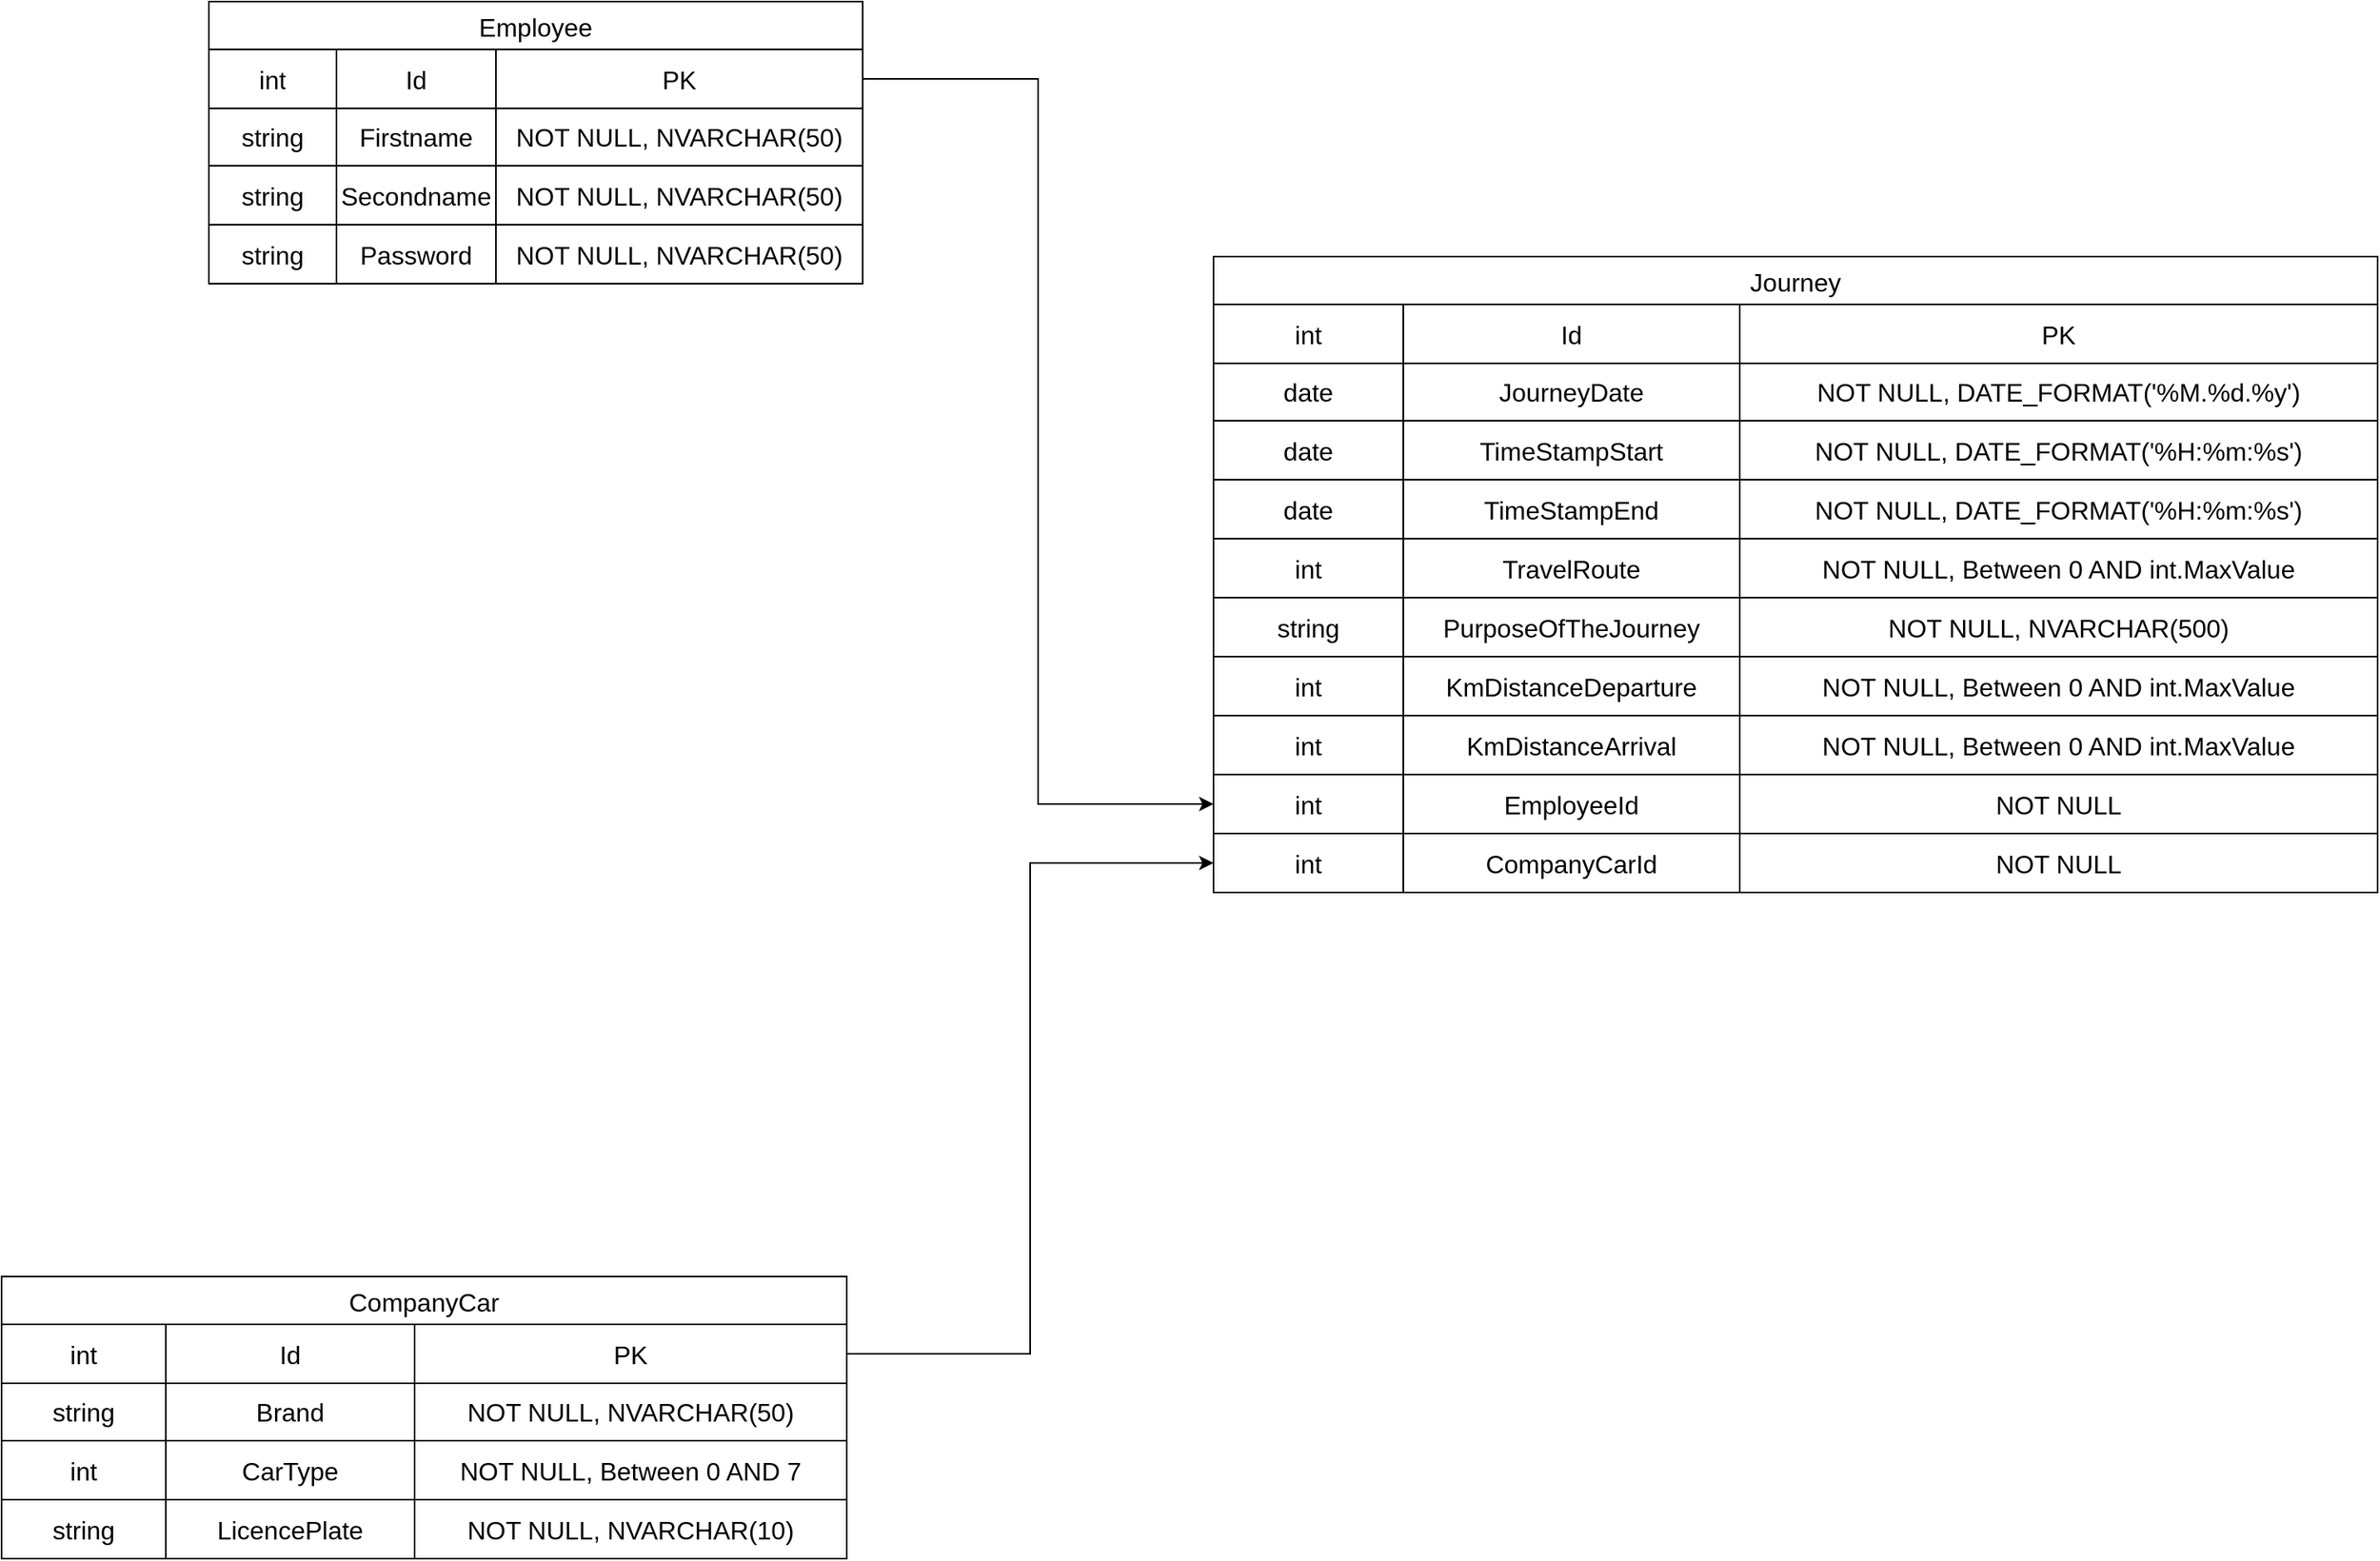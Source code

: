 <mxfile version="26.1.1">
  <diagram name="Seite-1" id="WXR5VmGyEO8oZK_U3z3x">
    <mxGraphModel dx="2539" dy="807" grid="1" gridSize="10" guides="1" tooltips="1" connect="1" arrows="1" fold="1" page="1" pageScale="1" pageWidth="827" pageHeight="1169" math="0" shadow="0">
      <root>
        <mxCell id="0" />
        <mxCell id="1" parent="0" />
        <mxCell id="r7jupV3RTdDVKy68YR1f-18" value="Employee" style="shape=table;startSize=30;container=1;collapsible=0;childLayout=tableLayout;strokeColor=default;fontSize=16;" vertex="1" parent="1">
          <mxGeometry x="70" y="110" width="410" height="177" as="geometry" />
        </mxCell>
        <mxCell id="r7jupV3RTdDVKy68YR1f-19" value="" style="shape=tableRow;horizontal=0;startSize=0;swimlaneHead=0;swimlaneBody=0;strokeColor=inherit;top=0;left=0;bottom=0;right=0;collapsible=0;dropTarget=0;fillColor=none;points=[[0,0.5],[1,0.5]];portConstraint=eastwest;fontSize=16;" vertex="1" parent="r7jupV3RTdDVKy68YR1f-18">
          <mxGeometry y="30" width="410" height="37" as="geometry" />
        </mxCell>
        <mxCell id="r7jupV3RTdDVKy68YR1f-20" value="int" style="shape=partialRectangle;html=1;whiteSpace=wrap;connectable=0;strokeColor=inherit;overflow=hidden;fillColor=none;top=0;left=0;bottom=0;right=0;pointerEvents=1;fontSize=16;" vertex="1" parent="r7jupV3RTdDVKy68YR1f-19">
          <mxGeometry width="80" height="37" as="geometry">
            <mxRectangle width="80" height="37" as="alternateBounds" />
          </mxGeometry>
        </mxCell>
        <mxCell id="r7jupV3RTdDVKy68YR1f-21" value="Id" style="shape=partialRectangle;html=1;whiteSpace=wrap;connectable=0;strokeColor=inherit;overflow=hidden;fillColor=none;top=0;left=0;bottom=0;right=0;pointerEvents=1;fontSize=16;" vertex="1" parent="r7jupV3RTdDVKy68YR1f-19">
          <mxGeometry x="80" width="100" height="37" as="geometry">
            <mxRectangle width="100" height="37" as="alternateBounds" />
          </mxGeometry>
        </mxCell>
        <mxCell id="r7jupV3RTdDVKy68YR1f-22" value="PK" style="shape=partialRectangle;html=1;whiteSpace=wrap;connectable=0;strokeColor=inherit;overflow=hidden;fillColor=none;top=0;left=0;bottom=0;right=0;pointerEvents=1;fontSize=16;" vertex="1" parent="r7jupV3RTdDVKy68YR1f-19">
          <mxGeometry x="180" width="230" height="37" as="geometry">
            <mxRectangle width="230" height="37" as="alternateBounds" />
          </mxGeometry>
        </mxCell>
        <mxCell id="r7jupV3RTdDVKy68YR1f-23" value="" style="shape=tableRow;horizontal=0;startSize=0;swimlaneHead=0;swimlaneBody=0;strokeColor=inherit;top=0;left=0;bottom=0;right=0;collapsible=0;dropTarget=0;fillColor=none;points=[[0,0.5],[1,0.5]];portConstraint=eastwest;fontSize=16;" vertex="1" parent="r7jupV3RTdDVKy68YR1f-18">
          <mxGeometry y="67" width="410" height="36" as="geometry" />
        </mxCell>
        <mxCell id="r7jupV3RTdDVKy68YR1f-24" value="string" style="shape=partialRectangle;html=1;whiteSpace=wrap;connectable=0;strokeColor=inherit;overflow=hidden;fillColor=none;top=0;left=0;bottom=0;right=0;pointerEvents=1;fontSize=16;" vertex="1" parent="r7jupV3RTdDVKy68YR1f-23">
          <mxGeometry width="80" height="36" as="geometry">
            <mxRectangle width="80" height="36" as="alternateBounds" />
          </mxGeometry>
        </mxCell>
        <mxCell id="r7jupV3RTdDVKy68YR1f-25" value="Firstname" style="shape=partialRectangle;html=1;whiteSpace=wrap;connectable=0;strokeColor=inherit;overflow=hidden;fillColor=none;top=0;left=0;bottom=0;right=0;pointerEvents=1;fontSize=16;" vertex="1" parent="r7jupV3RTdDVKy68YR1f-23">
          <mxGeometry x="80" width="100" height="36" as="geometry">
            <mxRectangle width="100" height="36" as="alternateBounds" />
          </mxGeometry>
        </mxCell>
        <mxCell id="r7jupV3RTdDVKy68YR1f-26" value="NOT NULL, NVARCHAR(50)" style="shape=partialRectangle;html=1;whiteSpace=wrap;connectable=0;strokeColor=inherit;overflow=hidden;fillColor=none;top=0;left=0;bottom=0;right=0;pointerEvents=1;fontSize=16;" vertex="1" parent="r7jupV3RTdDVKy68YR1f-23">
          <mxGeometry x="180" width="230" height="36" as="geometry">
            <mxRectangle width="230" height="36" as="alternateBounds" />
          </mxGeometry>
        </mxCell>
        <mxCell id="r7jupV3RTdDVKy68YR1f-27" value="" style="shape=tableRow;horizontal=0;startSize=0;swimlaneHead=0;swimlaneBody=0;strokeColor=inherit;top=0;left=0;bottom=0;right=0;collapsible=0;dropTarget=0;fillColor=none;points=[[0,0.5],[1,0.5]];portConstraint=eastwest;fontSize=16;" vertex="1" parent="r7jupV3RTdDVKy68YR1f-18">
          <mxGeometry y="103" width="410" height="37" as="geometry" />
        </mxCell>
        <mxCell id="r7jupV3RTdDVKy68YR1f-28" value="string" style="shape=partialRectangle;html=1;whiteSpace=wrap;connectable=0;strokeColor=inherit;overflow=hidden;fillColor=none;top=0;left=0;bottom=0;right=0;pointerEvents=1;fontSize=16;" vertex="1" parent="r7jupV3RTdDVKy68YR1f-27">
          <mxGeometry width="80" height="37" as="geometry">
            <mxRectangle width="80" height="37" as="alternateBounds" />
          </mxGeometry>
        </mxCell>
        <mxCell id="r7jupV3RTdDVKy68YR1f-29" value="Secondname" style="shape=partialRectangle;html=1;whiteSpace=wrap;connectable=0;strokeColor=inherit;overflow=hidden;fillColor=none;top=0;left=0;bottom=0;right=0;pointerEvents=1;fontSize=16;" vertex="1" parent="r7jupV3RTdDVKy68YR1f-27">
          <mxGeometry x="80" width="100" height="37" as="geometry">
            <mxRectangle width="100" height="37" as="alternateBounds" />
          </mxGeometry>
        </mxCell>
        <mxCell id="r7jupV3RTdDVKy68YR1f-30" value="NOT NULL, NVARCHAR(50)" style="shape=partialRectangle;html=1;whiteSpace=wrap;connectable=0;strokeColor=inherit;overflow=hidden;fillColor=none;top=0;left=0;bottom=0;right=0;pointerEvents=1;fontSize=16;" vertex="1" parent="r7jupV3RTdDVKy68YR1f-27">
          <mxGeometry x="180" width="230" height="37" as="geometry">
            <mxRectangle width="230" height="37" as="alternateBounds" />
          </mxGeometry>
        </mxCell>
        <mxCell id="r7jupV3RTdDVKy68YR1f-31" style="shape=tableRow;horizontal=0;startSize=0;swimlaneHead=0;swimlaneBody=0;strokeColor=inherit;top=0;left=0;bottom=0;right=0;collapsible=0;dropTarget=0;fillColor=none;points=[[0,0.5],[1,0.5]];portConstraint=eastwest;fontSize=16;" vertex="1" parent="r7jupV3RTdDVKy68YR1f-18">
          <mxGeometry y="140" width="410" height="37" as="geometry" />
        </mxCell>
        <mxCell id="r7jupV3RTdDVKy68YR1f-32" value="string" style="shape=partialRectangle;html=1;whiteSpace=wrap;connectable=0;strokeColor=inherit;overflow=hidden;fillColor=none;top=0;left=0;bottom=0;right=0;pointerEvents=1;fontSize=16;" vertex="1" parent="r7jupV3RTdDVKy68YR1f-31">
          <mxGeometry width="80" height="37" as="geometry">
            <mxRectangle width="80" height="37" as="alternateBounds" />
          </mxGeometry>
        </mxCell>
        <mxCell id="r7jupV3RTdDVKy68YR1f-33" value="Password" style="shape=partialRectangle;html=1;whiteSpace=wrap;connectable=0;strokeColor=inherit;overflow=hidden;fillColor=none;top=0;left=0;bottom=0;right=0;pointerEvents=1;fontSize=16;" vertex="1" parent="r7jupV3RTdDVKy68YR1f-31">
          <mxGeometry x="80" width="100" height="37" as="geometry">
            <mxRectangle width="100" height="37" as="alternateBounds" />
          </mxGeometry>
        </mxCell>
        <mxCell id="r7jupV3RTdDVKy68YR1f-34" value="NOT NULL, NVARCHAR(50)" style="shape=partialRectangle;html=1;whiteSpace=wrap;connectable=0;strokeColor=inherit;overflow=hidden;fillColor=none;top=0;left=0;bottom=0;right=0;pointerEvents=1;fontSize=16;" vertex="1" parent="r7jupV3RTdDVKy68YR1f-31">
          <mxGeometry x="180" width="230" height="37" as="geometry">
            <mxRectangle width="230" height="37" as="alternateBounds" />
          </mxGeometry>
        </mxCell>
        <mxCell id="r7jupV3RTdDVKy68YR1f-35" value="Journey" style="shape=table;startSize=30;container=1;collapsible=0;childLayout=tableLayout;strokeColor=default;fontSize=16;" vertex="1" parent="1">
          <mxGeometry x="700" y="270" width="730" height="399" as="geometry" />
        </mxCell>
        <mxCell id="r7jupV3RTdDVKy68YR1f-36" value="" style="shape=tableRow;horizontal=0;startSize=0;swimlaneHead=0;swimlaneBody=0;strokeColor=inherit;top=0;left=0;bottom=0;right=0;collapsible=0;dropTarget=0;fillColor=none;points=[[0,0.5],[1,0.5]];portConstraint=eastwest;fontSize=16;" vertex="1" parent="r7jupV3RTdDVKy68YR1f-35">
          <mxGeometry y="30" width="730" height="37" as="geometry" />
        </mxCell>
        <mxCell id="r7jupV3RTdDVKy68YR1f-37" value="int" style="shape=partialRectangle;html=1;whiteSpace=wrap;connectable=0;strokeColor=inherit;overflow=hidden;fillColor=none;top=0;left=0;bottom=0;right=0;pointerEvents=1;fontSize=16;" vertex="1" parent="r7jupV3RTdDVKy68YR1f-36">
          <mxGeometry width="119" height="37" as="geometry">
            <mxRectangle width="119" height="37" as="alternateBounds" />
          </mxGeometry>
        </mxCell>
        <mxCell id="r7jupV3RTdDVKy68YR1f-38" value="Id" style="shape=partialRectangle;html=1;whiteSpace=wrap;connectable=0;strokeColor=inherit;overflow=hidden;fillColor=none;top=0;left=0;bottom=0;right=0;pointerEvents=1;fontSize=16;" vertex="1" parent="r7jupV3RTdDVKy68YR1f-36">
          <mxGeometry x="119" width="211" height="37" as="geometry">
            <mxRectangle width="211" height="37" as="alternateBounds" />
          </mxGeometry>
        </mxCell>
        <mxCell id="r7jupV3RTdDVKy68YR1f-39" value="PK" style="shape=partialRectangle;html=1;whiteSpace=wrap;connectable=0;strokeColor=inherit;overflow=hidden;fillColor=none;top=0;left=0;bottom=0;right=0;pointerEvents=1;fontSize=16;" vertex="1" parent="r7jupV3RTdDVKy68YR1f-36">
          <mxGeometry x="330" width="400" height="37" as="geometry">
            <mxRectangle width="400" height="37" as="alternateBounds" />
          </mxGeometry>
        </mxCell>
        <mxCell id="r7jupV3RTdDVKy68YR1f-40" value="" style="shape=tableRow;horizontal=0;startSize=0;swimlaneHead=0;swimlaneBody=0;strokeColor=inherit;top=0;left=0;bottom=0;right=0;collapsible=0;dropTarget=0;fillColor=none;points=[[0,0.5],[1,0.5]];portConstraint=eastwest;fontSize=16;" vertex="1" parent="r7jupV3RTdDVKy68YR1f-35">
          <mxGeometry y="67" width="730" height="36" as="geometry" />
        </mxCell>
        <mxCell id="r7jupV3RTdDVKy68YR1f-41" value="date" style="shape=partialRectangle;html=1;whiteSpace=wrap;connectable=0;strokeColor=inherit;overflow=hidden;fillColor=none;top=0;left=0;bottom=0;right=0;pointerEvents=1;fontSize=16;" vertex="1" parent="r7jupV3RTdDVKy68YR1f-40">
          <mxGeometry width="119" height="36" as="geometry">
            <mxRectangle width="119" height="36" as="alternateBounds" />
          </mxGeometry>
        </mxCell>
        <mxCell id="r7jupV3RTdDVKy68YR1f-42" value="JourneyDate" style="shape=partialRectangle;html=1;whiteSpace=wrap;connectable=0;strokeColor=inherit;overflow=hidden;fillColor=none;top=0;left=0;bottom=0;right=0;pointerEvents=1;fontSize=16;" vertex="1" parent="r7jupV3RTdDVKy68YR1f-40">
          <mxGeometry x="119" width="211" height="36" as="geometry">
            <mxRectangle width="211" height="36" as="alternateBounds" />
          </mxGeometry>
        </mxCell>
        <mxCell id="r7jupV3RTdDVKy68YR1f-43" value="NOT NULL, DATE_FORMAT(&#39;%M.%d.%y&#39;)" style="shape=partialRectangle;html=1;whiteSpace=wrap;connectable=0;strokeColor=inherit;overflow=hidden;fillColor=none;top=0;left=0;bottom=0;right=0;pointerEvents=1;fontSize=16;" vertex="1" parent="r7jupV3RTdDVKy68YR1f-40">
          <mxGeometry x="330" width="400" height="36" as="geometry">
            <mxRectangle width="400" height="36" as="alternateBounds" />
          </mxGeometry>
        </mxCell>
        <mxCell id="r7jupV3RTdDVKy68YR1f-44" value="" style="shape=tableRow;horizontal=0;startSize=0;swimlaneHead=0;swimlaneBody=0;strokeColor=inherit;top=0;left=0;bottom=0;right=0;collapsible=0;dropTarget=0;fillColor=none;points=[[0,0.5],[1,0.5]];portConstraint=eastwest;fontSize=16;" vertex="1" parent="r7jupV3RTdDVKy68YR1f-35">
          <mxGeometry y="103" width="730" height="37" as="geometry" />
        </mxCell>
        <mxCell id="r7jupV3RTdDVKy68YR1f-45" value="date" style="shape=partialRectangle;html=1;whiteSpace=wrap;connectable=0;strokeColor=inherit;overflow=hidden;fillColor=none;top=0;left=0;bottom=0;right=0;pointerEvents=1;fontSize=16;" vertex="1" parent="r7jupV3RTdDVKy68YR1f-44">
          <mxGeometry width="119" height="37" as="geometry">
            <mxRectangle width="119" height="37" as="alternateBounds" />
          </mxGeometry>
        </mxCell>
        <mxCell id="r7jupV3RTdDVKy68YR1f-46" value="TimeStampStart" style="shape=partialRectangle;html=1;whiteSpace=wrap;connectable=0;strokeColor=inherit;overflow=hidden;fillColor=none;top=0;left=0;bottom=0;right=0;pointerEvents=1;fontSize=16;" vertex="1" parent="r7jupV3RTdDVKy68YR1f-44">
          <mxGeometry x="119" width="211" height="37" as="geometry">
            <mxRectangle width="211" height="37" as="alternateBounds" />
          </mxGeometry>
        </mxCell>
        <mxCell id="r7jupV3RTdDVKy68YR1f-47" value="NOT NULL, DATE_FORMAT(&#39;%H:%m:%s&#39;)" style="shape=partialRectangle;html=1;whiteSpace=wrap;connectable=0;strokeColor=inherit;overflow=hidden;fillColor=none;top=0;left=0;bottom=0;right=0;pointerEvents=1;fontSize=16;" vertex="1" parent="r7jupV3RTdDVKy68YR1f-44">
          <mxGeometry x="330" width="400" height="37" as="geometry">
            <mxRectangle width="400" height="37" as="alternateBounds" />
          </mxGeometry>
        </mxCell>
        <mxCell id="r7jupV3RTdDVKy68YR1f-48" style="shape=tableRow;horizontal=0;startSize=0;swimlaneHead=0;swimlaneBody=0;strokeColor=inherit;top=0;left=0;bottom=0;right=0;collapsible=0;dropTarget=0;fillColor=none;points=[[0,0.5],[1,0.5]];portConstraint=eastwest;fontSize=16;" vertex="1" parent="r7jupV3RTdDVKy68YR1f-35">
          <mxGeometry y="140" width="730" height="37" as="geometry" />
        </mxCell>
        <mxCell id="r7jupV3RTdDVKy68YR1f-49" value="date" style="shape=partialRectangle;html=1;whiteSpace=wrap;connectable=0;strokeColor=inherit;overflow=hidden;fillColor=none;top=0;left=0;bottom=0;right=0;pointerEvents=1;fontSize=16;" vertex="1" parent="r7jupV3RTdDVKy68YR1f-48">
          <mxGeometry width="119" height="37" as="geometry">
            <mxRectangle width="119" height="37" as="alternateBounds" />
          </mxGeometry>
        </mxCell>
        <mxCell id="r7jupV3RTdDVKy68YR1f-50" value="TimeStampEnd" style="shape=partialRectangle;html=1;whiteSpace=wrap;connectable=0;strokeColor=inherit;overflow=hidden;fillColor=none;top=0;left=0;bottom=0;right=0;pointerEvents=1;fontSize=16;" vertex="1" parent="r7jupV3RTdDVKy68YR1f-48">
          <mxGeometry x="119" width="211" height="37" as="geometry">
            <mxRectangle width="211" height="37" as="alternateBounds" />
          </mxGeometry>
        </mxCell>
        <mxCell id="r7jupV3RTdDVKy68YR1f-51" value="NOT NULL, DATE_FORMAT(&#39;%H:%m:%s&#39;)" style="shape=partialRectangle;html=1;whiteSpace=wrap;connectable=0;strokeColor=inherit;overflow=hidden;fillColor=none;top=0;left=0;bottom=0;right=0;pointerEvents=1;fontSize=16;" vertex="1" parent="r7jupV3RTdDVKy68YR1f-48">
          <mxGeometry x="330" width="400" height="37" as="geometry">
            <mxRectangle width="400" height="37" as="alternateBounds" />
          </mxGeometry>
        </mxCell>
        <mxCell id="r7jupV3RTdDVKy68YR1f-52" style="shape=tableRow;horizontal=0;startSize=0;swimlaneHead=0;swimlaneBody=0;strokeColor=inherit;top=0;left=0;bottom=0;right=0;collapsible=0;dropTarget=0;fillColor=none;points=[[0,0.5],[1,0.5]];portConstraint=eastwest;fontSize=16;" vertex="1" parent="r7jupV3RTdDVKy68YR1f-35">
          <mxGeometry y="177" width="730" height="37" as="geometry" />
        </mxCell>
        <mxCell id="r7jupV3RTdDVKy68YR1f-53" value="int" style="shape=partialRectangle;html=1;whiteSpace=wrap;connectable=0;strokeColor=inherit;overflow=hidden;fillColor=none;top=0;left=0;bottom=0;right=0;pointerEvents=1;fontSize=16;" vertex="1" parent="r7jupV3RTdDVKy68YR1f-52">
          <mxGeometry width="119" height="37" as="geometry">
            <mxRectangle width="119" height="37" as="alternateBounds" />
          </mxGeometry>
        </mxCell>
        <mxCell id="r7jupV3RTdDVKy68YR1f-54" value="TravelRoute" style="shape=partialRectangle;html=1;whiteSpace=wrap;connectable=0;strokeColor=inherit;overflow=hidden;fillColor=none;top=0;left=0;bottom=0;right=0;pointerEvents=1;fontSize=16;" vertex="1" parent="r7jupV3RTdDVKy68YR1f-52">
          <mxGeometry x="119" width="211" height="37" as="geometry">
            <mxRectangle width="211" height="37" as="alternateBounds" />
          </mxGeometry>
        </mxCell>
        <mxCell id="r7jupV3RTdDVKy68YR1f-55" value="NOT NULL, Between 0 AND int.MaxValue" style="shape=partialRectangle;html=1;whiteSpace=wrap;connectable=0;strokeColor=inherit;overflow=hidden;fillColor=none;top=0;left=0;bottom=0;right=0;pointerEvents=1;fontSize=16;" vertex="1" parent="r7jupV3RTdDVKy68YR1f-52">
          <mxGeometry x="330" width="400" height="37" as="geometry">
            <mxRectangle width="400" height="37" as="alternateBounds" />
          </mxGeometry>
        </mxCell>
        <mxCell id="r7jupV3RTdDVKy68YR1f-56" style="shape=tableRow;horizontal=0;startSize=0;swimlaneHead=0;swimlaneBody=0;strokeColor=inherit;top=0;left=0;bottom=0;right=0;collapsible=0;dropTarget=0;fillColor=none;points=[[0,0.5],[1,0.5]];portConstraint=eastwest;fontSize=16;" vertex="1" parent="r7jupV3RTdDVKy68YR1f-35">
          <mxGeometry y="214" width="730" height="37" as="geometry" />
        </mxCell>
        <mxCell id="r7jupV3RTdDVKy68YR1f-57" value="string" style="shape=partialRectangle;html=1;whiteSpace=wrap;connectable=0;strokeColor=inherit;overflow=hidden;fillColor=none;top=0;left=0;bottom=0;right=0;pointerEvents=1;fontSize=16;" vertex="1" parent="r7jupV3RTdDVKy68YR1f-56">
          <mxGeometry width="119" height="37" as="geometry">
            <mxRectangle width="119" height="37" as="alternateBounds" />
          </mxGeometry>
        </mxCell>
        <mxCell id="r7jupV3RTdDVKy68YR1f-58" value="PurposeOfTheJourney" style="shape=partialRectangle;html=1;whiteSpace=wrap;connectable=0;strokeColor=inherit;overflow=hidden;fillColor=none;top=0;left=0;bottom=0;right=0;pointerEvents=1;fontSize=16;" vertex="1" parent="r7jupV3RTdDVKy68YR1f-56">
          <mxGeometry x="119" width="211" height="37" as="geometry">
            <mxRectangle width="211" height="37" as="alternateBounds" />
          </mxGeometry>
        </mxCell>
        <mxCell id="r7jupV3RTdDVKy68YR1f-59" value="NOT NULL, NVARCHAR(500)" style="shape=partialRectangle;html=1;whiteSpace=wrap;connectable=0;strokeColor=inherit;overflow=hidden;fillColor=none;top=0;left=0;bottom=0;right=0;pointerEvents=1;fontSize=16;" vertex="1" parent="r7jupV3RTdDVKy68YR1f-56">
          <mxGeometry x="330" width="400" height="37" as="geometry">
            <mxRectangle width="400" height="37" as="alternateBounds" />
          </mxGeometry>
        </mxCell>
        <mxCell id="r7jupV3RTdDVKy68YR1f-60" style="shape=tableRow;horizontal=0;startSize=0;swimlaneHead=0;swimlaneBody=0;strokeColor=inherit;top=0;left=0;bottom=0;right=0;collapsible=0;dropTarget=0;fillColor=none;points=[[0,0.5],[1,0.5]];portConstraint=eastwest;fontSize=16;" vertex="1" parent="r7jupV3RTdDVKy68YR1f-35">
          <mxGeometry y="251" width="730" height="37" as="geometry" />
        </mxCell>
        <mxCell id="r7jupV3RTdDVKy68YR1f-61" value="int" style="shape=partialRectangle;html=1;whiteSpace=wrap;connectable=0;strokeColor=inherit;overflow=hidden;fillColor=none;top=0;left=0;bottom=0;right=0;pointerEvents=1;fontSize=16;" vertex="1" parent="r7jupV3RTdDVKy68YR1f-60">
          <mxGeometry width="119" height="37" as="geometry">
            <mxRectangle width="119" height="37" as="alternateBounds" />
          </mxGeometry>
        </mxCell>
        <mxCell id="r7jupV3RTdDVKy68YR1f-62" value="KmDistanceDeparture" style="shape=partialRectangle;html=1;whiteSpace=wrap;connectable=0;strokeColor=inherit;overflow=hidden;fillColor=none;top=0;left=0;bottom=0;right=0;pointerEvents=1;fontSize=16;" vertex="1" parent="r7jupV3RTdDVKy68YR1f-60">
          <mxGeometry x="119" width="211" height="37" as="geometry">
            <mxRectangle width="211" height="37" as="alternateBounds" />
          </mxGeometry>
        </mxCell>
        <mxCell id="r7jupV3RTdDVKy68YR1f-63" value="NOT NULL, Between 0 AND int.MaxValue" style="shape=partialRectangle;html=1;whiteSpace=wrap;connectable=0;strokeColor=inherit;overflow=hidden;fillColor=none;top=0;left=0;bottom=0;right=0;pointerEvents=1;fontSize=16;" vertex="1" parent="r7jupV3RTdDVKy68YR1f-60">
          <mxGeometry x="330" width="400" height="37" as="geometry">
            <mxRectangle width="400" height="37" as="alternateBounds" />
          </mxGeometry>
        </mxCell>
        <mxCell id="r7jupV3RTdDVKy68YR1f-64" style="shape=tableRow;horizontal=0;startSize=0;swimlaneHead=0;swimlaneBody=0;strokeColor=inherit;top=0;left=0;bottom=0;right=0;collapsible=0;dropTarget=0;fillColor=none;points=[[0,0.5],[1,0.5]];portConstraint=eastwest;fontSize=16;" vertex="1" parent="r7jupV3RTdDVKy68YR1f-35">
          <mxGeometry y="288" width="730" height="37" as="geometry" />
        </mxCell>
        <mxCell id="r7jupV3RTdDVKy68YR1f-65" value="int" style="shape=partialRectangle;html=1;whiteSpace=wrap;connectable=0;strokeColor=inherit;overflow=hidden;fillColor=none;top=0;left=0;bottom=0;right=0;pointerEvents=1;fontSize=16;" vertex="1" parent="r7jupV3RTdDVKy68YR1f-64">
          <mxGeometry width="119" height="37" as="geometry">
            <mxRectangle width="119" height="37" as="alternateBounds" />
          </mxGeometry>
        </mxCell>
        <mxCell id="r7jupV3RTdDVKy68YR1f-66" value="KmDistanceArrival" style="shape=partialRectangle;html=1;whiteSpace=wrap;connectable=0;strokeColor=inherit;overflow=hidden;fillColor=none;top=0;left=0;bottom=0;right=0;pointerEvents=1;fontSize=16;" vertex="1" parent="r7jupV3RTdDVKy68YR1f-64">
          <mxGeometry x="119" width="211" height="37" as="geometry">
            <mxRectangle width="211" height="37" as="alternateBounds" />
          </mxGeometry>
        </mxCell>
        <mxCell id="r7jupV3RTdDVKy68YR1f-67" value="NOT NULL, Between 0 AND int.MaxValue" style="shape=partialRectangle;html=1;whiteSpace=wrap;connectable=0;strokeColor=inherit;overflow=hidden;fillColor=none;top=0;left=0;bottom=0;right=0;pointerEvents=1;fontSize=16;" vertex="1" parent="r7jupV3RTdDVKy68YR1f-64">
          <mxGeometry x="330" width="400" height="37" as="geometry">
            <mxRectangle width="400" height="37" as="alternateBounds" />
          </mxGeometry>
        </mxCell>
        <mxCell id="r7jupV3RTdDVKy68YR1f-68" style="shape=tableRow;horizontal=0;startSize=0;swimlaneHead=0;swimlaneBody=0;strokeColor=inherit;top=0;left=0;bottom=0;right=0;collapsible=0;dropTarget=0;fillColor=none;points=[[0,0.5],[1,0.5]];portConstraint=eastwest;fontSize=16;" vertex="1" parent="r7jupV3RTdDVKy68YR1f-35">
          <mxGeometry y="325" width="730" height="37" as="geometry" />
        </mxCell>
        <mxCell id="r7jupV3RTdDVKy68YR1f-69" value="int" style="shape=partialRectangle;html=1;whiteSpace=wrap;connectable=0;strokeColor=inherit;overflow=hidden;fillColor=none;top=0;left=0;bottom=0;right=0;pointerEvents=1;fontSize=16;" vertex="1" parent="r7jupV3RTdDVKy68YR1f-68">
          <mxGeometry width="119" height="37" as="geometry">
            <mxRectangle width="119" height="37" as="alternateBounds" />
          </mxGeometry>
        </mxCell>
        <mxCell id="r7jupV3RTdDVKy68YR1f-70" value="EmployeeId" style="shape=partialRectangle;html=1;whiteSpace=wrap;connectable=0;strokeColor=inherit;overflow=hidden;fillColor=none;top=0;left=0;bottom=0;right=0;pointerEvents=1;fontSize=16;" vertex="1" parent="r7jupV3RTdDVKy68YR1f-68">
          <mxGeometry x="119" width="211" height="37" as="geometry">
            <mxRectangle width="211" height="37" as="alternateBounds" />
          </mxGeometry>
        </mxCell>
        <mxCell id="r7jupV3RTdDVKy68YR1f-71" value="NOT NULL" style="shape=partialRectangle;html=1;whiteSpace=wrap;connectable=0;strokeColor=inherit;overflow=hidden;fillColor=none;top=0;left=0;bottom=0;right=0;pointerEvents=1;fontSize=16;" vertex="1" parent="r7jupV3RTdDVKy68YR1f-68">
          <mxGeometry x="330" width="400" height="37" as="geometry">
            <mxRectangle width="400" height="37" as="alternateBounds" />
          </mxGeometry>
        </mxCell>
        <mxCell id="r7jupV3RTdDVKy68YR1f-72" style="shape=tableRow;horizontal=0;startSize=0;swimlaneHead=0;swimlaneBody=0;strokeColor=inherit;top=0;left=0;bottom=0;right=0;collapsible=0;dropTarget=0;fillColor=none;points=[[0,0.5],[1,0.5]];portConstraint=eastwest;fontSize=16;" vertex="1" parent="r7jupV3RTdDVKy68YR1f-35">
          <mxGeometry y="362" width="730" height="37" as="geometry" />
        </mxCell>
        <mxCell id="r7jupV3RTdDVKy68YR1f-73" value="int" style="shape=partialRectangle;html=1;whiteSpace=wrap;connectable=0;strokeColor=inherit;overflow=hidden;fillColor=none;top=0;left=0;bottom=0;right=0;pointerEvents=1;fontSize=16;" vertex="1" parent="r7jupV3RTdDVKy68YR1f-72">
          <mxGeometry width="119" height="37" as="geometry">
            <mxRectangle width="119" height="37" as="alternateBounds" />
          </mxGeometry>
        </mxCell>
        <mxCell id="r7jupV3RTdDVKy68YR1f-74" value="CompanyCarId" style="shape=partialRectangle;html=1;whiteSpace=wrap;connectable=0;strokeColor=inherit;overflow=hidden;fillColor=none;top=0;left=0;bottom=0;right=0;pointerEvents=1;fontSize=16;" vertex="1" parent="r7jupV3RTdDVKy68YR1f-72">
          <mxGeometry x="119" width="211" height="37" as="geometry">
            <mxRectangle width="211" height="37" as="alternateBounds" />
          </mxGeometry>
        </mxCell>
        <mxCell id="r7jupV3RTdDVKy68YR1f-75" value="NOT NULL" style="shape=partialRectangle;html=1;whiteSpace=wrap;connectable=0;strokeColor=inherit;overflow=hidden;fillColor=none;top=0;left=0;bottom=0;right=0;pointerEvents=1;fontSize=16;" vertex="1" parent="r7jupV3RTdDVKy68YR1f-72">
          <mxGeometry x="330" width="400" height="37" as="geometry">
            <mxRectangle width="400" height="37" as="alternateBounds" />
          </mxGeometry>
        </mxCell>
        <mxCell id="r7jupV3RTdDVKy68YR1f-76" style="edgeStyle=orthogonalEdgeStyle;rounded=0;orthogonalLoop=1;jettySize=auto;html=1;entryX=0;entryY=0.5;entryDx=0;entryDy=0;" edge="1" parent="1" source="r7jupV3RTdDVKy68YR1f-19" target="r7jupV3RTdDVKy68YR1f-68">
          <mxGeometry relative="1" as="geometry" />
        </mxCell>
        <mxCell id="r7jupV3RTdDVKy68YR1f-77" value="CompanyCar" style="shape=table;startSize=30;container=1;collapsible=0;childLayout=tableLayout;strokeColor=default;fontSize=16;" vertex="1" parent="1">
          <mxGeometry x="-60" y="910" width="530" height="177" as="geometry" />
        </mxCell>
        <mxCell id="r7jupV3RTdDVKy68YR1f-78" value="" style="shape=tableRow;horizontal=0;startSize=0;swimlaneHead=0;swimlaneBody=0;strokeColor=inherit;top=0;left=0;bottom=0;right=0;collapsible=0;dropTarget=0;fillColor=none;points=[[0,0.5],[1,0.5]];portConstraint=eastwest;fontSize=16;" vertex="1" parent="r7jupV3RTdDVKy68YR1f-77">
          <mxGeometry y="30" width="530" height="37" as="geometry" />
        </mxCell>
        <mxCell id="r7jupV3RTdDVKy68YR1f-79" value="int" style="shape=partialRectangle;html=1;whiteSpace=wrap;connectable=0;strokeColor=inherit;overflow=hidden;fillColor=none;top=0;left=0;bottom=0;right=0;pointerEvents=1;fontSize=16;" vertex="1" parent="r7jupV3RTdDVKy68YR1f-78">
          <mxGeometry width="103" height="37" as="geometry">
            <mxRectangle width="103" height="37" as="alternateBounds" />
          </mxGeometry>
        </mxCell>
        <mxCell id="r7jupV3RTdDVKy68YR1f-80" value="Id" style="shape=partialRectangle;html=1;whiteSpace=wrap;connectable=0;strokeColor=inherit;overflow=hidden;fillColor=none;top=0;left=0;bottom=0;right=0;pointerEvents=1;fontSize=16;" vertex="1" parent="r7jupV3RTdDVKy68YR1f-78">
          <mxGeometry x="103" width="156" height="37" as="geometry">
            <mxRectangle width="156" height="37" as="alternateBounds" />
          </mxGeometry>
        </mxCell>
        <mxCell id="r7jupV3RTdDVKy68YR1f-81" value="PK" style="shape=partialRectangle;html=1;whiteSpace=wrap;connectable=0;strokeColor=inherit;overflow=hidden;fillColor=none;top=0;left=0;bottom=0;right=0;pointerEvents=1;fontSize=16;" vertex="1" parent="r7jupV3RTdDVKy68YR1f-78">
          <mxGeometry x="259" width="271" height="37" as="geometry">
            <mxRectangle width="271" height="37" as="alternateBounds" />
          </mxGeometry>
        </mxCell>
        <mxCell id="r7jupV3RTdDVKy68YR1f-82" value="" style="shape=tableRow;horizontal=0;startSize=0;swimlaneHead=0;swimlaneBody=0;strokeColor=inherit;top=0;left=0;bottom=0;right=0;collapsible=0;dropTarget=0;fillColor=none;points=[[0,0.5],[1,0.5]];portConstraint=eastwest;fontSize=16;" vertex="1" parent="r7jupV3RTdDVKy68YR1f-77">
          <mxGeometry y="67" width="530" height="36" as="geometry" />
        </mxCell>
        <mxCell id="r7jupV3RTdDVKy68YR1f-83" value="string" style="shape=partialRectangle;html=1;whiteSpace=wrap;connectable=0;strokeColor=inherit;overflow=hidden;fillColor=none;top=0;left=0;bottom=0;right=0;pointerEvents=1;fontSize=16;" vertex="1" parent="r7jupV3RTdDVKy68YR1f-82">
          <mxGeometry width="103" height="36" as="geometry">
            <mxRectangle width="103" height="36" as="alternateBounds" />
          </mxGeometry>
        </mxCell>
        <mxCell id="r7jupV3RTdDVKy68YR1f-84" value="Brand" style="shape=partialRectangle;html=1;whiteSpace=wrap;connectable=0;strokeColor=inherit;overflow=hidden;fillColor=none;top=0;left=0;bottom=0;right=0;pointerEvents=1;fontSize=16;" vertex="1" parent="r7jupV3RTdDVKy68YR1f-82">
          <mxGeometry x="103" width="156" height="36" as="geometry">
            <mxRectangle width="156" height="36" as="alternateBounds" />
          </mxGeometry>
        </mxCell>
        <mxCell id="r7jupV3RTdDVKy68YR1f-85" value="NOT NULL, NVARCHAR(50)" style="shape=partialRectangle;html=1;whiteSpace=wrap;connectable=0;strokeColor=inherit;overflow=hidden;fillColor=none;top=0;left=0;bottom=0;right=0;pointerEvents=1;fontSize=16;" vertex="1" parent="r7jupV3RTdDVKy68YR1f-82">
          <mxGeometry x="259" width="271" height="36" as="geometry">
            <mxRectangle width="271" height="36" as="alternateBounds" />
          </mxGeometry>
        </mxCell>
        <mxCell id="r7jupV3RTdDVKy68YR1f-86" value="" style="shape=tableRow;horizontal=0;startSize=0;swimlaneHead=0;swimlaneBody=0;strokeColor=inherit;top=0;left=0;bottom=0;right=0;collapsible=0;dropTarget=0;fillColor=none;points=[[0,0.5],[1,0.5]];portConstraint=eastwest;fontSize=16;" vertex="1" parent="r7jupV3RTdDVKy68YR1f-77">
          <mxGeometry y="103" width="530" height="37" as="geometry" />
        </mxCell>
        <mxCell id="r7jupV3RTdDVKy68YR1f-87" value="int" style="shape=partialRectangle;html=1;whiteSpace=wrap;connectable=0;strokeColor=inherit;overflow=hidden;fillColor=none;top=0;left=0;bottom=0;right=0;pointerEvents=1;fontSize=16;" vertex="1" parent="r7jupV3RTdDVKy68YR1f-86">
          <mxGeometry width="103" height="37" as="geometry">
            <mxRectangle width="103" height="37" as="alternateBounds" />
          </mxGeometry>
        </mxCell>
        <mxCell id="r7jupV3RTdDVKy68YR1f-88" value="CarType" style="shape=partialRectangle;html=1;whiteSpace=wrap;connectable=0;strokeColor=inherit;overflow=hidden;fillColor=none;top=0;left=0;bottom=0;right=0;pointerEvents=1;fontSize=16;" vertex="1" parent="r7jupV3RTdDVKy68YR1f-86">
          <mxGeometry x="103" width="156" height="37" as="geometry">
            <mxRectangle width="156" height="37" as="alternateBounds" />
          </mxGeometry>
        </mxCell>
        <mxCell id="r7jupV3RTdDVKy68YR1f-89" value="NOT NULL, Between 0 AND 7" style="shape=partialRectangle;html=1;whiteSpace=wrap;connectable=0;strokeColor=inherit;overflow=hidden;fillColor=none;top=0;left=0;bottom=0;right=0;pointerEvents=1;fontSize=16;" vertex="1" parent="r7jupV3RTdDVKy68YR1f-86">
          <mxGeometry x="259" width="271" height="37" as="geometry">
            <mxRectangle width="271" height="37" as="alternateBounds" />
          </mxGeometry>
        </mxCell>
        <mxCell id="r7jupV3RTdDVKy68YR1f-90" style="shape=tableRow;horizontal=0;startSize=0;swimlaneHead=0;swimlaneBody=0;strokeColor=inherit;top=0;left=0;bottom=0;right=0;collapsible=0;dropTarget=0;fillColor=none;points=[[0,0.5],[1,0.5]];portConstraint=eastwest;fontSize=16;" vertex="1" parent="r7jupV3RTdDVKy68YR1f-77">
          <mxGeometry y="140" width="530" height="37" as="geometry" />
        </mxCell>
        <mxCell id="r7jupV3RTdDVKy68YR1f-91" value="string" style="shape=partialRectangle;html=1;whiteSpace=wrap;connectable=0;strokeColor=inherit;overflow=hidden;fillColor=none;top=0;left=0;bottom=0;right=0;pointerEvents=1;fontSize=16;" vertex="1" parent="r7jupV3RTdDVKy68YR1f-90">
          <mxGeometry width="103" height="37" as="geometry">
            <mxRectangle width="103" height="37" as="alternateBounds" />
          </mxGeometry>
        </mxCell>
        <mxCell id="r7jupV3RTdDVKy68YR1f-92" value="LicencePlate" style="shape=partialRectangle;html=1;whiteSpace=wrap;connectable=0;strokeColor=inherit;overflow=hidden;fillColor=none;top=0;left=0;bottom=0;right=0;pointerEvents=1;fontSize=16;" vertex="1" parent="r7jupV3RTdDVKy68YR1f-90">
          <mxGeometry x="103" width="156" height="37" as="geometry">
            <mxRectangle width="156" height="37" as="alternateBounds" />
          </mxGeometry>
        </mxCell>
        <mxCell id="r7jupV3RTdDVKy68YR1f-93" value="NOT NULL, NVARCHAR(10)" style="shape=partialRectangle;html=1;whiteSpace=wrap;connectable=0;strokeColor=inherit;overflow=hidden;fillColor=none;top=0;left=0;bottom=0;right=0;pointerEvents=1;fontSize=16;" vertex="1" parent="r7jupV3RTdDVKy68YR1f-90">
          <mxGeometry x="259" width="271" height="37" as="geometry">
            <mxRectangle width="271" height="37" as="alternateBounds" />
          </mxGeometry>
        </mxCell>
        <mxCell id="r7jupV3RTdDVKy68YR1f-94" style="edgeStyle=orthogonalEdgeStyle;rounded=0;orthogonalLoop=1;jettySize=auto;html=1;entryX=0;entryY=0.5;entryDx=0;entryDy=0;" edge="1" parent="1" source="r7jupV3RTdDVKy68YR1f-78" target="r7jupV3RTdDVKy68YR1f-72">
          <mxGeometry relative="1" as="geometry" />
        </mxCell>
      </root>
    </mxGraphModel>
  </diagram>
</mxfile>
